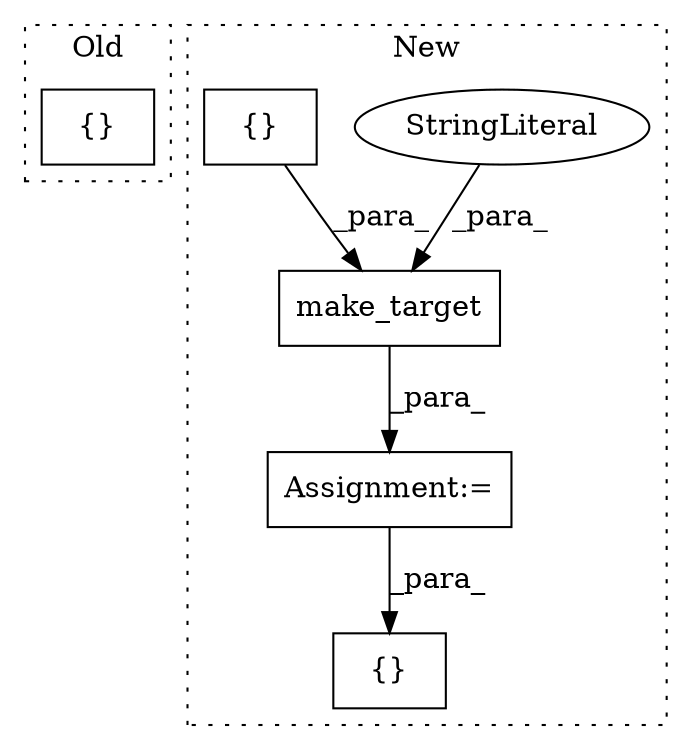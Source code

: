 digraph G {
subgraph cluster0 {
1 [label="{}" a="4" s="16764,16773" l="1,1" shape="box"];
label = "Old";
style="dotted";
}
subgraph cluster1 {
2 [label="make_target" a="32" s="20758,20822" l="12,1" shape="box"];
3 [label="StringLiteral" a="45" s="20770" l="24" shape="ellipse"];
4 [label="{}" a="4" s="20816,20821" l="1,1" shape="box"];
5 [label="Assignment:=" a="7" s="20752" l="1" shape="box"];
6 [label="{}" a="4" s="20987,20992" l="1,1" shape="box"];
label = "New";
style="dotted";
}
2 -> 5 [label="_para_"];
3 -> 2 [label="_para_"];
4 -> 2 [label="_para_"];
5 -> 6 [label="_para_"];
}